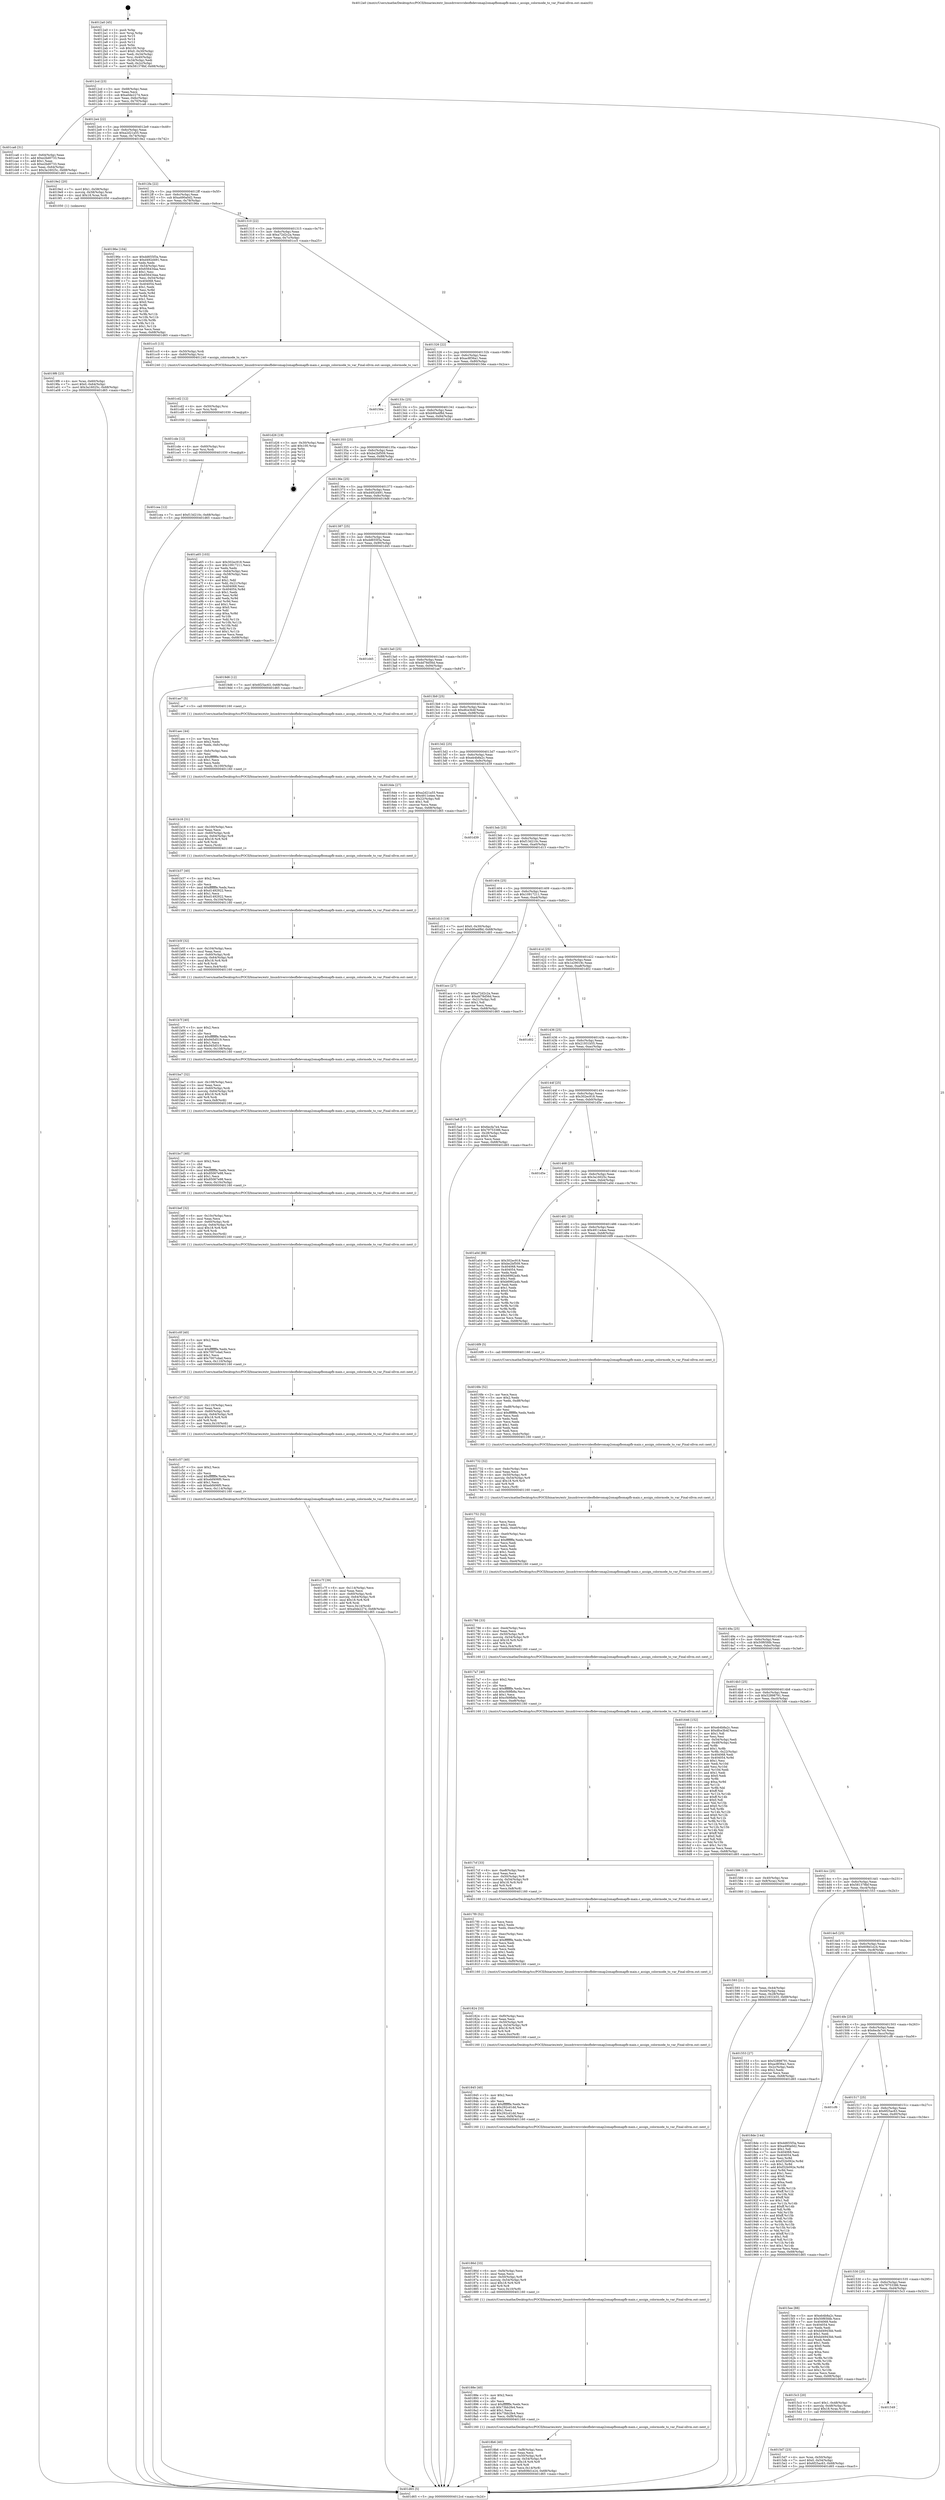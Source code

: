 digraph "0x4012a0" {
  label = "0x4012a0 (/mnt/c/Users/mathe/Desktop/tcc/POCII/binaries/extr_linuxdriversvideofbdevomap2omapfbomapfb-main.c_assign_colormode_to_var_Final-ollvm.out::main(0))"
  labelloc = "t"
  node[shape=record]

  Entry [label="",width=0.3,height=0.3,shape=circle,fillcolor=black,style=filled]
  "0x4012cd" [label="{
     0x4012cd [23]\l
     | [instrs]\l
     &nbsp;&nbsp;0x4012cd \<+3\>: mov -0x68(%rbp),%eax\l
     &nbsp;&nbsp;0x4012d0 \<+2\>: mov %eax,%ecx\l
     &nbsp;&nbsp;0x4012d2 \<+6\>: sub $0xa0de2274,%ecx\l
     &nbsp;&nbsp;0x4012d8 \<+3\>: mov %eax,-0x6c(%rbp)\l
     &nbsp;&nbsp;0x4012db \<+3\>: mov %ecx,-0x70(%rbp)\l
     &nbsp;&nbsp;0x4012de \<+6\>: je 0000000000401ca6 \<main+0xa06\>\l
  }"]
  "0x401ca6" [label="{
     0x401ca6 [31]\l
     | [instrs]\l
     &nbsp;&nbsp;0x401ca6 \<+3\>: mov -0x64(%rbp),%eax\l
     &nbsp;&nbsp;0x401ca9 \<+5\>: add $0xe2bd0733,%eax\l
     &nbsp;&nbsp;0x401cae \<+3\>: add $0x1,%eax\l
     &nbsp;&nbsp;0x401cb1 \<+5\>: sub $0xe2bd0733,%eax\l
     &nbsp;&nbsp;0x401cb6 \<+3\>: mov %eax,-0x64(%rbp)\l
     &nbsp;&nbsp;0x401cb9 \<+7\>: movl $0x3a16025c,-0x68(%rbp)\l
     &nbsp;&nbsp;0x401cc0 \<+5\>: jmp 0000000000401d65 \<main+0xac5\>\l
  }"]
  "0x4012e4" [label="{
     0x4012e4 [22]\l
     | [instrs]\l
     &nbsp;&nbsp;0x4012e4 \<+5\>: jmp 00000000004012e9 \<main+0x49\>\l
     &nbsp;&nbsp;0x4012e9 \<+3\>: mov -0x6c(%rbp),%eax\l
     &nbsp;&nbsp;0x4012ec \<+5\>: sub $0xa2d21a55,%eax\l
     &nbsp;&nbsp;0x4012f1 \<+3\>: mov %eax,-0x74(%rbp)\l
     &nbsp;&nbsp;0x4012f4 \<+6\>: je 00000000004019e2 \<main+0x742\>\l
  }"]
  Exit [label="",width=0.3,height=0.3,shape=circle,fillcolor=black,style=filled,peripheries=2]
  "0x4019e2" [label="{
     0x4019e2 [20]\l
     | [instrs]\l
     &nbsp;&nbsp;0x4019e2 \<+7\>: movl $0x1,-0x58(%rbp)\l
     &nbsp;&nbsp;0x4019e9 \<+4\>: movslq -0x58(%rbp),%rax\l
     &nbsp;&nbsp;0x4019ed \<+4\>: imul $0x18,%rax,%rdi\l
     &nbsp;&nbsp;0x4019f1 \<+5\>: call 0000000000401050 \<malloc@plt\>\l
     | [calls]\l
     &nbsp;&nbsp;0x401050 \{1\} (unknown)\l
  }"]
  "0x4012fa" [label="{
     0x4012fa [22]\l
     | [instrs]\l
     &nbsp;&nbsp;0x4012fa \<+5\>: jmp 00000000004012ff \<main+0x5f\>\l
     &nbsp;&nbsp;0x4012ff \<+3\>: mov -0x6c(%rbp),%eax\l
     &nbsp;&nbsp;0x401302 \<+5\>: sub $0xa490a0d2,%eax\l
     &nbsp;&nbsp;0x401307 \<+3\>: mov %eax,-0x78(%rbp)\l
     &nbsp;&nbsp;0x40130a \<+6\>: je 000000000040196e \<main+0x6ce\>\l
  }"]
  "0x401cea" [label="{
     0x401cea [12]\l
     | [instrs]\l
     &nbsp;&nbsp;0x401cea \<+7\>: movl $0xf13d210c,-0x68(%rbp)\l
     &nbsp;&nbsp;0x401cf1 \<+5\>: jmp 0000000000401d65 \<main+0xac5\>\l
  }"]
  "0x40196e" [label="{
     0x40196e [104]\l
     | [instrs]\l
     &nbsp;&nbsp;0x40196e \<+5\>: mov $0xdd655f3a,%eax\l
     &nbsp;&nbsp;0x401973 \<+5\>: mov $0xd492d491,%ecx\l
     &nbsp;&nbsp;0x401978 \<+2\>: xor %edx,%edx\l
     &nbsp;&nbsp;0x40197a \<+3\>: mov -0x54(%rbp),%esi\l
     &nbsp;&nbsp;0x40197d \<+6\>: add $0x656434aa,%esi\l
     &nbsp;&nbsp;0x401983 \<+3\>: add $0x1,%esi\l
     &nbsp;&nbsp;0x401986 \<+6\>: sub $0x656434aa,%esi\l
     &nbsp;&nbsp;0x40198c \<+3\>: mov %esi,-0x54(%rbp)\l
     &nbsp;&nbsp;0x40198f \<+7\>: mov 0x404068,%esi\l
     &nbsp;&nbsp;0x401996 \<+7\>: mov 0x404054,%edi\l
     &nbsp;&nbsp;0x40199d \<+3\>: sub $0x1,%edx\l
     &nbsp;&nbsp;0x4019a0 \<+3\>: mov %esi,%r8d\l
     &nbsp;&nbsp;0x4019a3 \<+3\>: add %edx,%r8d\l
     &nbsp;&nbsp;0x4019a6 \<+4\>: imul %r8d,%esi\l
     &nbsp;&nbsp;0x4019aa \<+3\>: and $0x1,%esi\l
     &nbsp;&nbsp;0x4019ad \<+3\>: cmp $0x0,%esi\l
     &nbsp;&nbsp;0x4019b0 \<+4\>: sete %r9b\l
     &nbsp;&nbsp;0x4019b4 \<+3\>: cmp $0xa,%edi\l
     &nbsp;&nbsp;0x4019b7 \<+4\>: setl %r10b\l
     &nbsp;&nbsp;0x4019bb \<+3\>: mov %r9b,%r11b\l
     &nbsp;&nbsp;0x4019be \<+3\>: and %r10b,%r11b\l
     &nbsp;&nbsp;0x4019c1 \<+3\>: xor %r10b,%r9b\l
     &nbsp;&nbsp;0x4019c4 \<+3\>: or %r9b,%r11b\l
     &nbsp;&nbsp;0x4019c7 \<+4\>: test $0x1,%r11b\l
     &nbsp;&nbsp;0x4019cb \<+3\>: cmovne %ecx,%eax\l
     &nbsp;&nbsp;0x4019ce \<+3\>: mov %eax,-0x68(%rbp)\l
     &nbsp;&nbsp;0x4019d1 \<+5\>: jmp 0000000000401d65 \<main+0xac5\>\l
  }"]
  "0x401310" [label="{
     0x401310 [22]\l
     | [instrs]\l
     &nbsp;&nbsp;0x401310 \<+5\>: jmp 0000000000401315 \<main+0x75\>\l
     &nbsp;&nbsp;0x401315 \<+3\>: mov -0x6c(%rbp),%eax\l
     &nbsp;&nbsp;0x401318 \<+5\>: sub $0xa72d2c2a,%eax\l
     &nbsp;&nbsp;0x40131d \<+3\>: mov %eax,-0x7c(%rbp)\l
     &nbsp;&nbsp;0x401320 \<+6\>: je 0000000000401cc5 \<main+0xa25\>\l
  }"]
  "0x401cde" [label="{
     0x401cde [12]\l
     | [instrs]\l
     &nbsp;&nbsp;0x401cde \<+4\>: mov -0x60(%rbp),%rsi\l
     &nbsp;&nbsp;0x401ce2 \<+3\>: mov %rsi,%rdi\l
     &nbsp;&nbsp;0x401ce5 \<+5\>: call 0000000000401030 \<free@plt\>\l
     | [calls]\l
     &nbsp;&nbsp;0x401030 \{1\} (unknown)\l
  }"]
  "0x401cc5" [label="{
     0x401cc5 [13]\l
     | [instrs]\l
     &nbsp;&nbsp;0x401cc5 \<+4\>: mov -0x50(%rbp),%rdi\l
     &nbsp;&nbsp;0x401cc9 \<+4\>: mov -0x60(%rbp),%rsi\l
     &nbsp;&nbsp;0x401ccd \<+5\>: call 0000000000401240 \<assign_colormode_to_var\>\l
     | [calls]\l
     &nbsp;&nbsp;0x401240 \{1\} (/mnt/c/Users/mathe/Desktop/tcc/POCII/binaries/extr_linuxdriversvideofbdevomap2omapfbomapfb-main.c_assign_colormode_to_var_Final-ollvm.out::assign_colormode_to_var)\l
  }"]
  "0x401326" [label="{
     0x401326 [22]\l
     | [instrs]\l
     &nbsp;&nbsp;0x401326 \<+5\>: jmp 000000000040132b \<main+0x8b\>\l
     &nbsp;&nbsp;0x40132b \<+3\>: mov -0x6c(%rbp),%eax\l
     &nbsp;&nbsp;0x40132e \<+5\>: sub $0xac8f36a1,%eax\l
     &nbsp;&nbsp;0x401333 \<+3\>: mov %eax,-0x80(%rbp)\l
     &nbsp;&nbsp;0x401336 \<+6\>: je 000000000040156e \<main+0x2ce\>\l
  }"]
  "0x401cd2" [label="{
     0x401cd2 [12]\l
     | [instrs]\l
     &nbsp;&nbsp;0x401cd2 \<+4\>: mov -0x50(%rbp),%rsi\l
     &nbsp;&nbsp;0x401cd6 \<+3\>: mov %rsi,%rdi\l
     &nbsp;&nbsp;0x401cd9 \<+5\>: call 0000000000401030 \<free@plt\>\l
     | [calls]\l
     &nbsp;&nbsp;0x401030 \{1\} (unknown)\l
  }"]
  "0x40156e" [label="{
     0x40156e\l
  }", style=dashed]
  "0x40133c" [label="{
     0x40133c [25]\l
     | [instrs]\l
     &nbsp;&nbsp;0x40133c \<+5\>: jmp 0000000000401341 \<main+0xa1\>\l
     &nbsp;&nbsp;0x401341 \<+3\>: mov -0x6c(%rbp),%eax\l
     &nbsp;&nbsp;0x401344 \<+5\>: sub $0xb90a4f8d,%eax\l
     &nbsp;&nbsp;0x401349 \<+6\>: mov %eax,-0x84(%rbp)\l
     &nbsp;&nbsp;0x40134f \<+6\>: je 0000000000401d26 \<main+0xa86\>\l
  }"]
  "0x401c7f" [label="{
     0x401c7f [39]\l
     | [instrs]\l
     &nbsp;&nbsp;0x401c7f \<+6\>: mov -0x114(%rbp),%ecx\l
     &nbsp;&nbsp;0x401c85 \<+3\>: imul %eax,%ecx\l
     &nbsp;&nbsp;0x401c88 \<+4\>: mov -0x60(%rbp),%rdi\l
     &nbsp;&nbsp;0x401c8c \<+4\>: movslq -0x64(%rbp),%r8\l
     &nbsp;&nbsp;0x401c90 \<+4\>: imul $0x18,%r8,%r8\l
     &nbsp;&nbsp;0x401c94 \<+3\>: add %r8,%rdi\l
     &nbsp;&nbsp;0x401c97 \<+3\>: mov %ecx,0x14(%rdi)\l
     &nbsp;&nbsp;0x401c9a \<+7\>: movl $0xa0de2274,-0x68(%rbp)\l
     &nbsp;&nbsp;0x401ca1 \<+5\>: jmp 0000000000401d65 \<main+0xac5\>\l
  }"]
  "0x401d26" [label="{
     0x401d26 [19]\l
     | [instrs]\l
     &nbsp;&nbsp;0x401d26 \<+3\>: mov -0x30(%rbp),%eax\l
     &nbsp;&nbsp;0x401d29 \<+7\>: add $0x100,%rsp\l
     &nbsp;&nbsp;0x401d30 \<+1\>: pop %rbx\l
     &nbsp;&nbsp;0x401d31 \<+2\>: pop %r12\l
     &nbsp;&nbsp;0x401d33 \<+2\>: pop %r14\l
     &nbsp;&nbsp;0x401d35 \<+2\>: pop %r15\l
     &nbsp;&nbsp;0x401d37 \<+1\>: pop %rbp\l
     &nbsp;&nbsp;0x401d38 \<+1\>: ret\l
  }"]
  "0x401355" [label="{
     0x401355 [25]\l
     | [instrs]\l
     &nbsp;&nbsp;0x401355 \<+5\>: jmp 000000000040135a \<main+0xba\>\l
     &nbsp;&nbsp;0x40135a \<+3\>: mov -0x6c(%rbp),%eax\l
     &nbsp;&nbsp;0x40135d \<+5\>: sub $0xbe2bf509,%eax\l
     &nbsp;&nbsp;0x401362 \<+6\>: mov %eax,-0x88(%rbp)\l
     &nbsp;&nbsp;0x401368 \<+6\>: je 0000000000401a65 \<main+0x7c5\>\l
  }"]
  "0x401c57" [label="{
     0x401c57 [40]\l
     | [instrs]\l
     &nbsp;&nbsp;0x401c57 \<+5\>: mov $0x2,%ecx\l
     &nbsp;&nbsp;0x401c5c \<+1\>: cltd\l
     &nbsp;&nbsp;0x401c5d \<+2\>: idiv %ecx\l
     &nbsp;&nbsp;0x401c5f \<+6\>: imul $0xfffffffe,%edx,%ecx\l
     &nbsp;&nbsp;0x401c65 \<+6\>: add $0xebf406f0,%ecx\l
     &nbsp;&nbsp;0x401c6b \<+3\>: add $0x1,%ecx\l
     &nbsp;&nbsp;0x401c6e \<+6\>: sub $0xebf406f0,%ecx\l
     &nbsp;&nbsp;0x401c74 \<+6\>: mov %ecx,-0x114(%rbp)\l
     &nbsp;&nbsp;0x401c7a \<+5\>: call 0000000000401160 \<next_i\>\l
     | [calls]\l
     &nbsp;&nbsp;0x401160 \{1\} (/mnt/c/Users/mathe/Desktop/tcc/POCII/binaries/extr_linuxdriversvideofbdevomap2omapfbomapfb-main.c_assign_colormode_to_var_Final-ollvm.out::next_i)\l
  }"]
  "0x401a65" [label="{
     0x401a65 [103]\l
     | [instrs]\l
     &nbsp;&nbsp;0x401a65 \<+5\>: mov $0x302ec918,%eax\l
     &nbsp;&nbsp;0x401a6a \<+5\>: mov $0x10917211,%ecx\l
     &nbsp;&nbsp;0x401a6f \<+2\>: xor %edx,%edx\l
     &nbsp;&nbsp;0x401a71 \<+3\>: mov -0x64(%rbp),%esi\l
     &nbsp;&nbsp;0x401a74 \<+3\>: cmp -0x58(%rbp),%esi\l
     &nbsp;&nbsp;0x401a77 \<+4\>: setl %dil\l
     &nbsp;&nbsp;0x401a7b \<+4\>: and $0x1,%dil\l
     &nbsp;&nbsp;0x401a7f \<+4\>: mov %dil,-0x21(%rbp)\l
     &nbsp;&nbsp;0x401a83 \<+7\>: mov 0x404068,%esi\l
     &nbsp;&nbsp;0x401a8a \<+8\>: mov 0x404054,%r8d\l
     &nbsp;&nbsp;0x401a92 \<+3\>: sub $0x1,%edx\l
     &nbsp;&nbsp;0x401a95 \<+3\>: mov %esi,%r9d\l
     &nbsp;&nbsp;0x401a98 \<+3\>: add %edx,%r9d\l
     &nbsp;&nbsp;0x401a9b \<+4\>: imul %r9d,%esi\l
     &nbsp;&nbsp;0x401a9f \<+3\>: and $0x1,%esi\l
     &nbsp;&nbsp;0x401aa2 \<+3\>: cmp $0x0,%esi\l
     &nbsp;&nbsp;0x401aa5 \<+4\>: sete %dil\l
     &nbsp;&nbsp;0x401aa9 \<+4\>: cmp $0xa,%r8d\l
     &nbsp;&nbsp;0x401aad \<+4\>: setl %r10b\l
     &nbsp;&nbsp;0x401ab1 \<+3\>: mov %dil,%r11b\l
     &nbsp;&nbsp;0x401ab4 \<+3\>: and %r10b,%r11b\l
     &nbsp;&nbsp;0x401ab7 \<+3\>: xor %r10b,%dil\l
     &nbsp;&nbsp;0x401aba \<+3\>: or %dil,%r11b\l
     &nbsp;&nbsp;0x401abd \<+4\>: test $0x1,%r11b\l
     &nbsp;&nbsp;0x401ac1 \<+3\>: cmovne %ecx,%eax\l
     &nbsp;&nbsp;0x401ac4 \<+3\>: mov %eax,-0x68(%rbp)\l
     &nbsp;&nbsp;0x401ac7 \<+5\>: jmp 0000000000401d65 \<main+0xac5\>\l
  }"]
  "0x40136e" [label="{
     0x40136e [25]\l
     | [instrs]\l
     &nbsp;&nbsp;0x40136e \<+5\>: jmp 0000000000401373 \<main+0xd3\>\l
     &nbsp;&nbsp;0x401373 \<+3\>: mov -0x6c(%rbp),%eax\l
     &nbsp;&nbsp;0x401376 \<+5\>: sub $0xd492d491,%eax\l
     &nbsp;&nbsp;0x40137b \<+6\>: mov %eax,-0x8c(%rbp)\l
     &nbsp;&nbsp;0x401381 \<+6\>: je 00000000004019d6 \<main+0x736\>\l
  }"]
  "0x401c37" [label="{
     0x401c37 [32]\l
     | [instrs]\l
     &nbsp;&nbsp;0x401c37 \<+6\>: mov -0x110(%rbp),%ecx\l
     &nbsp;&nbsp;0x401c3d \<+3\>: imul %eax,%ecx\l
     &nbsp;&nbsp;0x401c40 \<+4\>: mov -0x60(%rbp),%rdi\l
     &nbsp;&nbsp;0x401c44 \<+4\>: movslq -0x64(%rbp),%r8\l
     &nbsp;&nbsp;0x401c48 \<+4\>: imul $0x18,%r8,%r8\l
     &nbsp;&nbsp;0x401c4c \<+3\>: add %r8,%rdi\l
     &nbsp;&nbsp;0x401c4f \<+3\>: mov %ecx,0x10(%rdi)\l
     &nbsp;&nbsp;0x401c52 \<+5\>: call 0000000000401160 \<next_i\>\l
     | [calls]\l
     &nbsp;&nbsp;0x401160 \{1\} (/mnt/c/Users/mathe/Desktop/tcc/POCII/binaries/extr_linuxdriversvideofbdevomap2omapfbomapfb-main.c_assign_colormode_to_var_Final-ollvm.out::next_i)\l
  }"]
  "0x4019d6" [label="{
     0x4019d6 [12]\l
     | [instrs]\l
     &nbsp;&nbsp;0x4019d6 \<+7\>: movl $0x6f25ac63,-0x68(%rbp)\l
     &nbsp;&nbsp;0x4019dd \<+5\>: jmp 0000000000401d65 \<main+0xac5\>\l
  }"]
  "0x401387" [label="{
     0x401387 [25]\l
     | [instrs]\l
     &nbsp;&nbsp;0x401387 \<+5\>: jmp 000000000040138c \<main+0xec\>\l
     &nbsp;&nbsp;0x40138c \<+3\>: mov -0x6c(%rbp),%eax\l
     &nbsp;&nbsp;0x40138f \<+5\>: sub $0xdd655f3a,%eax\l
     &nbsp;&nbsp;0x401394 \<+6\>: mov %eax,-0x90(%rbp)\l
     &nbsp;&nbsp;0x40139a \<+6\>: je 0000000000401d45 \<main+0xaa5\>\l
  }"]
  "0x401c0f" [label="{
     0x401c0f [40]\l
     | [instrs]\l
     &nbsp;&nbsp;0x401c0f \<+5\>: mov $0x2,%ecx\l
     &nbsp;&nbsp;0x401c14 \<+1\>: cltd\l
     &nbsp;&nbsp;0x401c15 \<+2\>: idiv %ecx\l
     &nbsp;&nbsp;0x401c17 \<+6\>: imul $0xfffffffe,%edx,%ecx\l
     &nbsp;&nbsp;0x401c1d \<+6\>: sub $0x7007cdad,%ecx\l
     &nbsp;&nbsp;0x401c23 \<+3\>: add $0x1,%ecx\l
     &nbsp;&nbsp;0x401c26 \<+6\>: add $0x7007cdad,%ecx\l
     &nbsp;&nbsp;0x401c2c \<+6\>: mov %ecx,-0x110(%rbp)\l
     &nbsp;&nbsp;0x401c32 \<+5\>: call 0000000000401160 \<next_i\>\l
     | [calls]\l
     &nbsp;&nbsp;0x401160 \{1\} (/mnt/c/Users/mathe/Desktop/tcc/POCII/binaries/extr_linuxdriversvideofbdevomap2omapfbomapfb-main.c_assign_colormode_to_var_Final-ollvm.out::next_i)\l
  }"]
  "0x401d45" [label="{
     0x401d45\l
  }", style=dashed]
  "0x4013a0" [label="{
     0x4013a0 [25]\l
     | [instrs]\l
     &nbsp;&nbsp;0x4013a0 \<+5\>: jmp 00000000004013a5 \<main+0x105\>\l
     &nbsp;&nbsp;0x4013a5 \<+3\>: mov -0x6c(%rbp),%eax\l
     &nbsp;&nbsp;0x4013a8 \<+5\>: sub $0xdd78d56d,%eax\l
     &nbsp;&nbsp;0x4013ad \<+6\>: mov %eax,-0x94(%rbp)\l
     &nbsp;&nbsp;0x4013b3 \<+6\>: je 0000000000401ae7 \<main+0x847\>\l
  }"]
  "0x401bef" [label="{
     0x401bef [32]\l
     | [instrs]\l
     &nbsp;&nbsp;0x401bef \<+6\>: mov -0x10c(%rbp),%ecx\l
     &nbsp;&nbsp;0x401bf5 \<+3\>: imul %eax,%ecx\l
     &nbsp;&nbsp;0x401bf8 \<+4\>: mov -0x60(%rbp),%rdi\l
     &nbsp;&nbsp;0x401bfc \<+4\>: movslq -0x64(%rbp),%r8\l
     &nbsp;&nbsp;0x401c00 \<+4\>: imul $0x18,%r8,%r8\l
     &nbsp;&nbsp;0x401c04 \<+3\>: add %r8,%rdi\l
     &nbsp;&nbsp;0x401c07 \<+3\>: mov %ecx,0xc(%rdi)\l
     &nbsp;&nbsp;0x401c0a \<+5\>: call 0000000000401160 \<next_i\>\l
     | [calls]\l
     &nbsp;&nbsp;0x401160 \{1\} (/mnt/c/Users/mathe/Desktop/tcc/POCII/binaries/extr_linuxdriversvideofbdevomap2omapfbomapfb-main.c_assign_colormode_to_var_Final-ollvm.out::next_i)\l
  }"]
  "0x401ae7" [label="{
     0x401ae7 [5]\l
     | [instrs]\l
     &nbsp;&nbsp;0x401ae7 \<+5\>: call 0000000000401160 \<next_i\>\l
     | [calls]\l
     &nbsp;&nbsp;0x401160 \{1\} (/mnt/c/Users/mathe/Desktop/tcc/POCII/binaries/extr_linuxdriversvideofbdevomap2omapfbomapfb-main.c_assign_colormode_to_var_Final-ollvm.out::next_i)\l
  }"]
  "0x4013b9" [label="{
     0x4013b9 [25]\l
     | [instrs]\l
     &nbsp;&nbsp;0x4013b9 \<+5\>: jmp 00000000004013be \<main+0x11e\>\l
     &nbsp;&nbsp;0x4013be \<+3\>: mov -0x6c(%rbp),%eax\l
     &nbsp;&nbsp;0x4013c1 \<+5\>: sub $0xdfce3b4f,%eax\l
     &nbsp;&nbsp;0x4013c6 \<+6\>: mov %eax,-0x98(%rbp)\l
     &nbsp;&nbsp;0x4013cc \<+6\>: je 00000000004016de \<main+0x43e\>\l
  }"]
  "0x401bc7" [label="{
     0x401bc7 [40]\l
     | [instrs]\l
     &nbsp;&nbsp;0x401bc7 \<+5\>: mov $0x2,%ecx\l
     &nbsp;&nbsp;0x401bcc \<+1\>: cltd\l
     &nbsp;&nbsp;0x401bcd \<+2\>: idiv %ecx\l
     &nbsp;&nbsp;0x401bcf \<+6\>: imul $0xfffffffe,%edx,%ecx\l
     &nbsp;&nbsp;0x401bd5 \<+6\>: sub $0x85067e98,%ecx\l
     &nbsp;&nbsp;0x401bdb \<+3\>: add $0x1,%ecx\l
     &nbsp;&nbsp;0x401bde \<+6\>: add $0x85067e98,%ecx\l
     &nbsp;&nbsp;0x401be4 \<+6\>: mov %ecx,-0x10c(%rbp)\l
     &nbsp;&nbsp;0x401bea \<+5\>: call 0000000000401160 \<next_i\>\l
     | [calls]\l
     &nbsp;&nbsp;0x401160 \{1\} (/mnt/c/Users/mathe/Desktop/tcc/POCII/binaries/extr_linuxdriversvideofbdevomap2omapfbomapfb-main.c_assign_colormode_to_var_Final-ollvm.out::next_i)\l
  }"]
  "0x4016de" [label="{
     0x4016de [27]\l
     | [instrs]\l
     &nbsp;&nbsp;0x4016de \<+5\>: mov $0xa2d21a55,%eax\l
     &nbsp;&nbsp;0x4016e3 \<+5\>: mov $0x4911e4ee,%ecx\l
     &nbsp;&nbsp;0x4016e8 \<+3\>: mov -0x22(%rbp),%dl\l
     &nbsp;&nbsp;0x4016eb \<+3\>: test $0x1,%dl\l
     &nbsp;&nbsp;0x4016ee \<+3\>: cmovne %ecx,%eax\l
     &nbsp;&nbsp;0x4016f1 \<+3\>: mov %eax,-0x68(%rbp)\l
     &nbsp;&nbsp;0x4016f4 \<+5\>: jmp 0000000000401d65 \<main+0xac5\>\l
  }"]
  "0x4013d2" [label="{
     0x4013d2 [25]\l
     | [instrs]\l
     &nbsp;&nbsp;0x4013d2 \<+5\>: jmp 00000000004013d7 \<main+0x137\>\l
     &nbsp;&nbsp;0x4013d7 \<+3\>: mov -0x6c(%rbp),%eax\l
     &nbsp;&nbsp;0x4013da \<+5\>: sub $0xeb4b8a2c,%eax\l
     &nbsp;&nbsp;0x4013df \<+6\>: mov %eax,-0x9c(%rbp)\l
     &nbsp;&nbsp;0x4013e5 \<+6\>: je 0000000000401d39 \<main+0xa99\>\l
  }"]
  "0x401ba7" [label="{
     0x401ba7 [32]\l
     | [instrs]\l
     &nbsp;&nbsp;0x401ba7 \<+6\>: mov -0x108(%rbp),%ecx\l
     &nbsp;&nbsp;0x401bad \<+3\>: imul %eax,%ecx\l
     &nbsp;&nbsp;0x401bb0 \<+4\>: mov -0x60(%rbp),%rdi\l
     &nbsp;&nbsp;0x401bb4 \<+4\>: movslq -0x64(%rbp),%r8\l
     &nbsp;&nbsp;0x401bb8 \<+4\>: imul $0x18,%r8,%r8\l
     &nbsp;&nbsp;0x401bbc \<+3\>: add %r8,%rdi\l
     &nbsp;&nbsp;0x401bbf \<+3\>: mov %ecx,0x8(%rdi)\l
     &nbsp;&nbsp;0x401bc2 \<+5\>: call 0000000000401160 \<next_i\>\l
     | [calls]\l
     &nbsp;&nbsp;0x401160 \{1\} (/mnt/c/Users/mathe/Desktop/tcc/POCII/binaries/extr_linuxdriversvideofbdevomap2omapfbomapfb-main.c_assign_colormode_to_var_Final-ollvm.out::next_i)\l
  }"]
  "0x401d39" [label="{
     0x401d39\l
  }", style=dashed]
  "0x4013eb" [label="{
     0x4013eb [25]\l
     | [instrs]\l
     &nbsp;&nbsp;0x4013eb \<+5\>: jmp 00000000004013f0 \<main+0x150\>\l
     &nbsp;&nbsp;0x4013f0 \<+3\>: mov -0x6c(%rbp),%eax\l
     &nbsp;&nbsp;0x4013f3 \<+5\>: sub $0xf13d210c,%eax\l
     &nbsp;&nbsp;0x4013f8 \<+6\>: mov %eax,-0xa0(%rbp)\l
     &nbsp;&nbsp;0x4013fe \<+6\>: je 0000000000401d13 \<main+0xa73\>\l
  }"]
  "0x401b7f" [label="{
     0x401b7f [40]\l
     | [instrs]\l
     &nbsp;&nbsp;0x401b7f \<+5\>: mov $0x2,%ecx\l
     &nbsp;&nbsp;0x401b84 \<+1\>: cltd\l
     &nbsp;&nbsp;0x401b85 \<+2\>: idiv %ecx\l
     &nbsp;&nbsp;0x401b87 \<+6\>: imul $0xfffffffe,%edx,%ecx\l
     &nbsp;&nbsp;0x401b8d \<+6\>: add $0x945d519,%ecx\l
     &nbsp;&nbsp;0x401b93 \<+3\>: add $0x1,%ecx\l
     &nbsp;&nbsp;0x401b96 \<+6\>: sub $0x945d519,%ecx\l
     &nbsp;&nbsp;0x401b9c \<+6\>: mov %ecx,-0x108(%rbp)\l
     &nbsp;&nbsp;0x401ba2 \<+5\>: call 0000000000401160 \<next_i\>\l
     | [calls]\l
     &nbsp;&nbsp;0x401160 \{1\} (/mnt/c/Users/mathe/Desktop/tcc/POCII/binaries/extr_linuxdriversvideofbdevomap2omapfbomapfb-main.c_assign_colormode_to_var_Final-ollvm.out::next_i)\l
  }"]
  "0x401d13" [label="{
     0x401d13 [19]\l
     | [instrs]\l
     &nbsp;&nbsp;0x401d13 \<+7\>: movl $0x0,-0x30(%rbp)\l
     &nbsp;&nbsp;0x401d1a \<+7\>: movl $0xb90a4f8d,-0x68(%rbp)\l
     &nbsp;&nbsp;0x401d21 \<+5\>: jmp 0000000000401d65 \<main+0xac5\>\l
  }"]
  "0x401404" [label="{
     0x401404 [25]\l
     | [instrs]\l
     &nbsp;&nbsp;0x401404 \<+5\>: jmp 0000000000401409 \<main+0x169\>\l
     &nbsp;&nbsp;0x401409 \<+3\>: mov -0x6c(%rbp),%eax\l
     &nbsp;&nbsp;0x40140c \<+5\>: sub $0x10917211,%eax\l
     &nbsp;&nbsp;0x401411 \<+6\>: mov %eax,-0xa4(%rbp)\l
     &nbsp;&nbsp;0x401417 \<+6\>: je 0000000000401acc \<main+0x82c\>\l
  }"]
  "0x401b5f" [label="{
     0x401b5f [32]\l
     | [instrs]\l
     &nbsp;&nbsp;0x401b5f \<+6\>: mov -0x104(%rbp),%ecx\l
     &nbsp;&nbsp;0x401b65 \<+3\>: imul %eax,%ecx\l
     &nbsp;&nbsp;0x401b68 \<+4\>: mov -0x60(%rbp),%rdi\l
     &nbsp;&nbsp;0x401b6c \<+4\>: movslq -0x64(%rbp),%r8\l
     &nbsp;&nbsp;0x401b70 \<+4\>: imul $0x18,%r8,%r8\l
     &nbsp;&nbsp;0x401b74 \<+3\>: add %r8,%rdi\l
     &nbsp;&nbsp;0x401b77 \<+3\>: mov %ecx,0x4(%rdi)\l
     &nbsp;&nbsp;0x401b7a \<+5\>: call 0000000000401160 \<next_i\>\l
     | [calls]\l
     &nbsp;&nbsp;0x401160 \{1\} (/mnt/c/Users/mathe/Desktop/tcc/POCII/binaries/extr_linuxdriversvideofbdevomap2omapfbomapfb-main.c_assign_colormode_to_var_Final-ollvm.out::next_i)\l
  }"]
  "0x401acc" [label="{
     0x401acc [27]\l
     | [instrs]\l
     &nbsp;&nbsp;0x401acc \<+5\>: mov $0xa72d2c2a,%eax\l
     &nbsp;&nbsp;0x401ad1 \<+5\>: mov $0xdd78d56d,%ecx\l
     &nbsp;&nbsp;0x401ad6 \<+3\>: mov -0x21(%rbp),%dl\l
     &nbsp;&nbsp;0x401ad9 \<+3\>: test $0x1,%dl\l
     &nbsp;&nbsp;0x401adc \<+3\>: cmovne %ecx,%eax\l
     &nbsp;&nbsp;0x401adf \<+3\>: mov %eax,-0x68(%rbp)\l
     &nbsp;&nbsp;0x401ae2 \<+5\>: jmp 0000000000401d65 \<main+0xac5\>\l
  }"]
  "0x40141d" [label="{
     0x40141d [25]\l
     | [instrs]\l
     &nbsp;&nbsp;0x40141d \<+5\>: jmp 0000000000401422 \<main+0x182\>\l
     &nbsp;&nbsp;0x401422 \<+3\>: mov -0x6c(%rbp),%eax\l
     &nbsp;&nbsp;0x401425 \<+5\>: sub $0x1e29019c,%eax\l
     &nbsp;&nbsp;0x40142a \<+6\>: mov %eax,-0xa8(%rbp)\l
     &nbsp;&nbsp;0x401430 \<+6\>: je 0000000000401d02 \<main+0xa62\>\l
  }"]
  "0x401b37" [label="{
     0x401b37 [40]\l
     | [instrs]\l
     &nbsp;&nbsp;0x401b37 \<+5\>: mov $0x2,%ecx\l
     &nbsp;&nbsp;0x401b3c \<+1\>: cltd\l
     &nbsp;&nbsp;0x401b3d \<+2\>: idiv %ecx\l
     &nbsp;&nbsp;0x401b3f \<+6\>: imul $0xfffffffe,%edx,%ecx\l
     &nbsp;&nbsp;0x401b45 \<+6\>: sub $0xd1492922,%ecx\l
     &nbsp;&nbsp;0x401b4b \<+3\>: add $0x1,%ecx\l
     &nbsp;&nbsp;0x401b4e \<+6\>: add $0xd1492922,%ecx\l
     &nbsp;&nbsp;0x401b54 \<+6\>: mov %ecx,-0x104(%rbp)\l
     &nbsp;&nbsp;0x401b5a \<+5\>: call 0000000000401160 \<next_i\>\l
     | [calls]\l
     &nbsp;&nbsp;0x401160 \{1\} (/mnt/c/Users/mathe/Desktop/tcc/POCII/binaries/extr_linuxdriversvideofbdevomap2omapfbomapfb-main.c_assign_colormode_to_var_Final-ollvm.out::next_i)\l
  }"]
  "0x401d02" [label="{
     0x401d02\l
  }", style=dashed]
  "0x401436" [label="{
     0x401436 [25]\l
     | [instrs]\l
     &nbsp;&nbsp;0x401436 \<+5\>: jmp 000000000040143b \<main+0x19b\>\l
     &nbsp;&nbsp;0x40143b \<+3\>: mov -0x6c(%rbp),%eax\l
     &nbsp;&nbsp;0x40143e \<+5\>: sub $0x21931b55,%eax\l
     &nbsp;&nbsp;0x401443 \<+6\>: mov %eax,-0xac(%rbp)\l
     &nbsp;&nbsp;0x401449 \<+6\>: je 00000000004015a8 \<main+0x308\>\l
  }"]
  "0x401b18" [label="{
     0x401b18 [31]\l
     | [instrs]\l
     &nbsp;&nbsp;0x401b18 \<+6\>: mov -0x100(%rbp),%ecx\l
     &nbsp;&nbsp;0x401b1e \<+3\>: imul %eax,%ecx\l
     &nbsp;&nbsp;0x401b21 \<+4\>: mov -0x60(%rbp),%rdi\l
     &nbsp;&nbsp;0x401b25 \<+4\>: movslq -0x64(%rbp),%r8\l
     &nbsp;&nbsp;0x401b29 \<+4\>: imul $0x18,%r8,%r8\l
     &nbsp;&nbsp;0x401b2d \<+3\>: add %r8,%rdi\l
     &nbsp;&nbsp;0x401b30 \<+2\>: mov %ecx,(%rdi)\l
     &nbsp;&nbsp;0x401b32 \<+5\>: call 0000000000401160 \<next_i\>\l
     | [calls]\l
     &nbsp;&nbsp;0x401160 \{1\} (/mnt/c/Users/mathe/Desktop/tcc/POCII/binaries/extr_linuxdriversvideofbdevomap2omapfbomapfb-main.c_assign_colormode_to_var_Final-ollvm.out::next_i)\l
  }"]
  "0x4015a8" [label="{
     0x4015a8 [27]\l
     | [instrs]\l
     &nbsp;&nbsp;0x4015a8 \<+5\>: mov $0x6ecfa7e4,%eax\l
     &nbsp;&nbsp;0x4015ad \<+5\>: mov $0x79753386,%ecx\l
     &nbsp;&nbsp;0x4015b2 \<+3\>: mov -0x28(%rbp),%edx\l
     &nbsp;&nbsp;0x4015b5 \<+3\>: cmp $0x0,%edx\l
     &nbsp;&nbsp;0x4015b8 \<+3\>: cmove %ecx,%eax\l
     &nbsp;&nbsp;0x4015bb \<+3\>: mov %eax,-0x68(%rbp)\l
     &nbsp;&nbsp;0x4015be \<+5\>: jmp 0000000000401d65 \<main+0xac5\>\l
  }"]
  "0x40144f" [label="{
     0x40144f [25]\l
     | [instrs]\l
     &nbsp;&nbsp;0x40144f \<+5\>: jmp 0000000000401454 \<main+0x1b4\>\l
     &nbsp;&nbsp;0x401454 \<+3\>: mov -0x6c(%rbp),%eax\l
     &nbsp;&nbsp;0x401457 \<+5\>: sub $0x302ec918,%eax\l
     &nbsp;&nbsp;0x40145c \<+6\>: mov %eax,-0xb0(%rbp)\l
     &nbsp;&nbsp;0x401462 \<+6\>: je 0000000000401d5e \<main+0xabe\>\l
  }"]
  "0x401aec" [label="{
     0x401aec [44]\l
     | [instrs]\l
     &nbsp;&nbsp;0x401aec \<+2\>: xor %ecx,%ecx\l
     &nbsp;&nbsp;0x401aee \<+5\>: mov $0x2,%edx\l
     &nbsp;&nbsp;0x401af3 \<+6\>: mov %edx,-0xfc(%rbp)\l
     &nbsp;&nbsp;0x401af9 \<+1\>: cltd\l
     &nbsp;&nbsp;0x401afa \<+6\>: mov -0xfc(%rbp),%esi\l
     &nbsp;&nbsp;0x401b00 \<+2\>: idiv %esi\l
     &nbsp;&nbsp;0x401b02 \<+6\>: imul $0xfffffffe,%edx,%edx\l
     &nbsp;&nbsp;0x401b08 \<+3\>: sub $0x1,%ecx\l
     &nbsp;&nbsp;0x401b0b \<+2\>: sub %ecx,%edx\l
     &nbsp;&nbsp;0x401b0d \<+6\>: mov %edx,-0x100(%rbp)\l
     &nbsp;&nbsp;0x401b13 \<+5\>: call 0000000000401160 \<next_i\>\l
     | [calls]\l
     &nbsp;&nbsp;0x401160 \{1\} (/mnt/c/Users/mathe/Desktop/tcc/POCII/binaries/extr_linuxdriversvideofbdevomap2omapfbomapfb-main.c_assign_colormode_to_var_Final-ollvm.out::next_i)\l
  }"]
  "0x401d5e" [label="{
     0x401d5e\l
  }", style=dashed]
  "0x401468" [label="{
     0x401468 [25]\l
     | [instrs]\l
     &nbsp;&nbsp;0x401468 \<+5\>: jmp 000000000040146d \<main+0x1cd\>\l
     &nbsp;&nbsp;0x40146d \<+3\>: mov -0x6c(%rbp),%eax\l
     &nbsp;&nbsp;0x401470 \<+5\>: sub $0x3a16025c,%eax\l
     &nbsp;&nbsp;0x401475 \<+6\>: mov %eax,-0xb4(%rbp)\l
     &nbsp;&nbsp;0x40147b \<+6\>: je 0000000000401a0d \<main+0x76d\>\l
  }"]
  "0x4019f6" [label="{
     0x4019f6 [23]\l
     | [instrs]\l
     &nbsp;&nbsp;0x4019f6 \<+4\>: mov %rax,-0x60(%rbp)\l
     &nbsp;&nbsp;0x4019fa \<+7\>: movl $0x0,-0x64(%rbp)\l
     &nbsp;&nbsp;0x401a01 \<+7\>: movl $0x3a16025c,-0x68(%rbp)\l
     &nbsp;&nbsp;0x401a08 \<+5\>: jmp 0000000000401d65 \<main+0xac5\>\l
  }"]
  "0x401a0d" [label="{
     0x401a0d [88]\l
     | [instrs]\l
     &nbsp;&nbsp;0x401a0d \<+5\>: mov $0x302ec918,%eax\l
     &nbsp;&nbsp;0x401a12 \<+5\>: mov $0xbe2bf509,%ecx\l
     &nbsp;&nbsp;0x401a17 \<+7\>: mov 0x404068,%edx\l
     &nbsp;&nbsp;0x401a1e \<+7\>: mov 0x404054,%esi\l
     &nbsp;&nbsp;0x401a25 \<+2\>: mov %edx,%edi\l
     &nbsp;&nbsp;0x401a27 \<+6\>: add $0xb6982a4b,%edi\l
     &nbsp;&nbsp;0x401a2d \<+3\>: sub $0x1,%edi\l
     &nbsp;&nbsp;0x401a30 \<+6\>: sub $0xb6982a4b,%edi\l
     &nbsp;&nbsp;0x401a36 \<+3\>: imul %edi,%edx\l
     &nbsp;&nbsp;0x401a39 \<+3\>: and $0x1,%edx\l
     &nbsp;&nbsp;0x401a3c \<+3\>: cmp $0x0,%edx\l
     &nbsp;&nbsp;0x401a3f \<+4\>: sete %r8b\l
     &nbsp;&nbsp;0x401a43 \<+3\>: cmp $0xa,%esi\l
     &nbsp;&nbsp;0x401a46 \<+4\>: setl %r9b\l
     &nbsp;&nbsp;0x401a4a \<+3\>: mov %r8b,%r10b\l
     &nbsp;&nbsp;0x401a4d \<+3\>: and %r9b,%r10b\l
     &nbsp;&nbsp;0x401a50 \<+3\>: xor %r9b,%r8b\l
     &nbsp;&nbsp;0x401a53 \<+3\>: or %r8b,%r10b\l
     &nbsp;&nbsp;0x401a56 \<+4\>: test $0x1,%r10b\l
     &nbsp;&nbsp;0x401a5a \<+3\>: cmovne %ecx,%eax\l
     &nbsp;&nbsp;0x401a5d \<+3\>: mov %eax,-0x68(%rbp)\l
     &nbsp;&nbsp;0x401a60 \<+5\>: jmp 0000000000401d65 \<main+0xac5\>\l
  }"]
  "0x401481" [label="{
     0x401481 [25]\l
     | [instrs]\l
     &nbsp;&nbsp;0x401481 \<+5\>: jmp 0000000000401486 \<main+0x1e6\>\l
     &nbsp;&nbsp;0x401486 \<+3\>: mov -0x6c(%rbp),%eax\l
     &nbsp;&nbsp;0x401489 \<+5\>: sub $0x4911e4ee,%eax\l
     &nbsp;&nbsp;0x40148e \<+6\>: mov %eax,-0xb8(%rbp)\l
     &nbsp;&nbsp;0x401494 \<+6\>: je 00000000004016f9 \<main+0x459\>\l
  }"]
  "0x4018b6" [label="{
     0x4018b6 [40]\l
     | [instrs]\l
     &nbsp;&nbsp;0x4018b6 \<+6\>: mov -0xf8(%rbp),%ecx\l
     &nbsp;&nbsp;0x4018bc \<+3\>: imul %eax,%ecx\l
     &nbsp;&nbsp;0x4018bf \<+4\>: mov -0x50(%rbp),%r8\l
     &nbsp;&nbsp;0x4018c3 \<+4\>: movslq -0x54(%rbp),%r9\l
     &nbsp;&nbsp;0x4018c7 \<+4\>: imul $0x18,%r9,%r9\l
     &nbsp;&nbsp;0x4018cb \<+3\>: add %r9,%r8\l
     &nbsp;&nbsp;0x4018ce \<+4\>: mov %ecx,0x14(%r8)\l
     &nbsp;&nbsp;0x4018d2 \<+7\>: movl $0x608d1e24,-0x68(%rbp)\l
     &nbsp;&nbsp;0x4018d9 \<+5\>: jmp 0000000000401d65 \<main+0xac5\>\l
  }"]
  "0x4016f9" [label="{
     0x4016f9 [5]\l
     | [instrs]\l
     &nbsp;&nbsp;0x4016f9 \<+5\>: call 0000000000401160 \<next_i\>\l
     | [calls]\l
     &nbsp;&nbsp;0x401160 \{1\} (/mnt/c/Users/mathe/Desktop/tcc/POCII/binaries/extr_linuxdriversvideofbdevomap2omapfbomapfb-main.c_assign_colormode_to_var_Final-ollvm.out::next_i)\l
  }"]
  "0x40149a" [label="{
     0x40149a [25]\l
     | [instrs]\l
     &nbsp;&nbsp;0x40149a \<+5\>: jmp 000000000040149f \<main+0x1ff\>\l
     &nbsp;&nbsp;0x40149f \<+3\>: mov -0x6c(%rbp),%eax\l
     &nbsp;&nbsp;0x4014a2 \<+5\>: sub $0x50f65fdb,%eax\l
     &nbsp;&nbsp;0x4014a7 \<+6\>: mov %eax,-0xbc(%rbp)\l
     &nbsp;&nbsp;0x4014ad \<+6\>: je 0000000000401646 \<main+0x3a6\>\l
  }"]
  "0x40188e" [label="{
     0x40188e [40]\l
     | [instrs]\l
     &nbsp;&nbsp;0x40188e \<+5\>: mov $0x2,%ecx\l
     &nbsp;&nbsp;0x401893 \<+1\>: cltd\l
     &nbsp;&nbsp;0x401894 \<+2\>: idiv %ecx\l
     &nbsp;&nbsp;0x401896 \<+6\>: imul $0xfffffffe,%edx,%ecx\l
     &nbsp;&nbsp;0x40189c \<+6\>: sub $0x73bb2fe4,%ecx\l
     &nbsp;&nbsp;0x4018a2 \<+3\>: add $0x1,%ecx\l
     &nbsp;&nbsp;0x4018a5 \<+6\>: add $0x73bb2fe4,%ecx\l
     &nbsp;&nbsp;0x4018ab \<+6\>: mov %ecx,-0xf8(%rbp)\l
     &nbsp;&nbsp;0x4018b1 \<+5\>: call 0000000000401160 \<next_i\>\l
     | [calls]\l
     &nbsp;&nbsp;0x401160 \{1\} (/mnt/c/Users/mathe/Desktop/tcc/POCII/binaries/extr_linuxdriversvideofbdevomap2omapfbomapfb-main.c_assign_colormode_to_var_Final-ollvm.out::next_i)\l
  }"]
  "0x401646" [label="{
     0x401646 [152]\l
     | [instrs]\l
     &nbsp;&nbsp;0x401646 \<+5\>: mov $0xeb4b8a2c,%eax\l
     &nbsp;&nbsp;0x40164b \<+5\>: mov $0xdfce3b4f,%ecx\l
     &nbsp;&nbsp;0x401650 \<+2\>: mov $0x1,%dl\l
     &nbsp;&nbsp;0x401652 \<+2\>: xor %esi,%esi\l
     &nbsp;&nbsp;0x401654 \<+3\>: mov -0x54(%rbp),%edi\l
     &nbsp;&nbsp;0x401657 \<+3\>: cmp -0x48(%rbp),%edi\l
     &nbsp;&nbsp;0x40165a \<+4\>: setl %r8b\l
     &nbsp;&nbsp;0x40165e \<+4\>: and $0x1,%r8b\l
     &nbsp;&nbsp;0x401662 \<+4\>: mov %r8b,-0x22(%rbp)\l
     &nbsp;&nbsp;0x401666 \<+7\>: mov 0x404068,%edi\l
     &nbsp;&nbsp;0x40166d \<+8\>: mov 0x404054,%r9d\l
     &nbsp;&nbsp;0x401675 \<+3\>: sub $0x1,%esi\l
     &nbsp;&nbsp;0x401678 \<+3\>: mov %edi,%r10d\l
     &nbsp;&nbsp;0x40167b \<+3\>: add %esi,%r10d\l
     &nbsp;&nbsp;0x40167e \<+4\>: imul %r10d,%edi\l
     &nbsp;&nbsp;0x401682 \<+3\>: and $0x1,%edi\l
     &nbsp;&nbsp;0x401685 \<+3\>: cmp $0x0,%edi\l
     &nbsp;&nbsp;0x401688 \<+4\>: sete %r8b\l
     &nbsp;&nbsp;0x40168c \<+4\>: cmp $0xa,%r9d\l
     &nbsp;&nbsp;0x401690 \<+4\>: setl %r11b\l
     &nbsp;&nbsp;0x401694 \<+3\>: mov %r8b,%bl\l
     &nbsp;&nbsp;0x401697 \<+3\>: xor $0xff,%bl\l
     &nbsp;&nbsp;0x40169a \<+3\>: mov %r11b,%r14b\l
     &nbsp;&nbsp;0x40169d \<+4\>: xor $0xff,%r14b\l
     &nbsp;&nbsp;0x4016a1 \<+3\>: xor $0x0,%dl\l
     &nbsp;&nbsp;0x4016a4 \<+3\>: mov %bl,%r15b\l
     &nbsp;&nbsp;0x4016a7 \<+4\>: and $0x0,%r15b\l
     &nbsp;&nbsp;0x4016ab \<+3\>: and %dl,%r8b\l
     &nbsp;&nbsp;0x4016ae \<+3\>: mov %r14b,%r12b\l
     &nbsp;&nbsp;0x4016b1 \<+4\>: and $0x0,%r12b\l
     &nbsp;&nbsp;0x4016b5 \<+3\>: and %dl,%r11b\l
     &nbsp;&nbsp;0x4016b8 \<+3\>: or %r8b,%r15b\l
     &nbsp;&nbsp;0x4016bb \<+3\>: or %r11b,%r12b\l
     &nbsp;&nbsp;0x4016be \<+3\>: xor %r12b,%r15b\l
     &nbsp;&nbsp;0x4016c1 \<+3\>: or %r14b,%bl\l
     &nbsp;&nbsp;0x4016c4 \<+3\>: xor $0xff,%bl\l
     &nbsp;&nbsp;0x4016c7 \<+3\>: or $0x0,%dl\l
     &nbsp;&nbsp;0x4016ca \<+2\>: and %dl,%bl\l
     &nbsp;&nbsp;0x4016cc \<+3\>: or %bl,%r15b\l
     &nbsp;&nbsp;0x4016cf \<+4\>: test $0x1,%r15b\l
     &nbsp;&nbsp;0x4016d3 \<+3\>: cmovne %ecx,%eax\l
     &nbsp;&nbsp;0x4016d6 \<+3\>: mov %eax,-0x68(%rbp)\l
     &nbsp;&nbsp;0x4016d9 \<+5\>: jmp 0000000000401d65 \<main+0xac5\>\l
  }"]
  "0x4014b3" [label="{
     0x4014b3 [25]\l
     | [instrs]\l
     &nbsp;&nbsp;0x4014b3 \<+5\>: jmp 00000000004014b8 \<main+0x218\>\l
     &nbsp;&nbsp;0x4014b8 \<+3\>: mov -0x6c(%rbp),%eax\l
     &nbsp;&nbsp;0x4014bb \<+5\>: sub $0x52898791,%eax\l
     &nbsp;&nbsp;0x4014c0 \<+6\>: mov %eax,-0xc0(%rbp)\l
     &nbsp;&nbsp;0x4014c6 \<+6\>: je 0000000000401586 \<main+0x2e6\>\l
  }"]
  "0x40186d" [label="{
     0x40186d [33]\l
     | [instrs]\l
     &nbsp;&nbsp;0x40186d \<+6\>: mov -0xf4(%rbp),%ecx\l
     &nbsp;&nbsp;0x401873 \<+3\>: imul %eax,%ecx\l
     &nbsp;&nbsp;0x401876 \<+4\>: mov -0x50(%rbp),%r8\l
     &nbsp;&nbsp;0x40187a \<+4\>: movslq -0x54(%rbp),%r9\l
     &nbsp;&nbsp;0x40187e \<+4\>: imul $0x18,%r9,%r9\l
     &nbsp;&nbsp;0x401882 \<+3\>: add %r9,%r8\l
     &nbsp;&nbsp;0x401885 \<+4\>: mov %ecx,0x10(%r8)\l
     &nbsp;&nbsp;0x401889 \<+5\>: call 0000000000401160 \<next_i\>\l
     | [calls]\l
     &nbsp;&nbsp;0x401160 \{1\} (/mnt/c/Users/mathe/Desktop/tcc/POCII/binaries/extr_linuxdriversvideofbdevomap2omapfbomapfb-main.c_assign_colormode_to_var_Final-ollvm.out::next_i)\l
  }"]
  "0x401586" [label="{
     0x401586 [13]\l
     | [instrs]\l
     &nbsp;&nbsp;0x401586 \<+4\>: mov -0x40(%rbp),%rax\l
     &nbsp;&nbsp;0x40158a \<+4\>: mov 0x8(%rax),%rdi\l
     &nbsp;&nbsp;0x40158e \<+5\>: call 0000000000401060 \<atoi@plt\>\l
     | [calls]\l
     &nbsp;&nbsp;0x401060 \{1\} (unknown)\l
  }"]
  "0x4014cc" [label="{
     0x4014cc [25]\l
     | [instrs]\l
     &nbsp;&nbsp;0x4014cc \<+5\>: jmp 00000000004014d1 \<main+0x231\>\l
     &nbsp;&nbsp;0x4014d1 \<+3\>: mov -0x6c(%rbp),%eax\l
     &nbsp;&nbsp;0x4014d4 \<+5\>: sub $0x581378bf,%eax\l
     &nbsp;&nbsp;0x4014d9 \<+6\>: mov %eax,-0xc4(%rbp)\l
     &nbsp;&nbsp;0x4014df \<+6\>: je 0000000000401553 \<main+0x2b3\>\l
  }"]
  "0x401845" [label="{
     0x401845 [40]\l
     | [instrs]\l
     &nbsp;&nbsp;0x401845 \<+5\>: mov $0x2,%ecx\l
     &nbsp;&nbsp;0x40184a \<+1\>: cltd\l
     &nbsp;&nbsp;0x40184b \<+2\>: idiv %ecx\l
     &nbsp;&nbsp;0x40184d \<+6\>: imul $0xfffffffe,%edx,%ecx\l
     &nbsp;&nbsp;0x401853 \<+6\>: sub $0x292cd1dd,%ecx\l
     &nbsp;&nbsp;0x401859 \<+3\>: add $0x1,%ecx\l
     &nbsp;&nbsp;0x40185c \<+6\>: add $0x292cd1dd,%ecx\l
     &nbsp;&nbsp;0x401862 \<+6\>: mov %ecx,-0xf4(%rbp)\l
     &nbsp;&nbsp;0x401868 \<+5\>: call 0000000000401160 \<next_i\>\l
     | [calls]\l
     &nbsp;&nbsp;0x401160 \{1\} (/mnt/c/Users/mathe/Desktop/tcc/POCII/binaries/extr_linuxdriversvideofbdevomap2omapfbomapfb-main.c_assign_colormode_to_var_Final-ollvm.out::next_i)\l
  }"]
  "0x401553" [label="{
     0x401553 [27]\l
     | [instrs]\l
     &nbsp;&nbsp;0x401553 \<+5\>: mov $0x52898791,%eax\l
     &nbsp;&nbsp;0x401558 \<+5\>: mov $0xac8f36a1,%ecx\l
     &nbsp;&nbsp;0x40155d \<+3\>: mov -0x2c(%rbp),%edx\l
     &nbsp;&nbsp;0x401560 \<+3\>: cmp $0x2,%edx\l
     &nbsp;&nbsp;0x401563 \<+3\>: cmovne %ecx,%eax\l
     &nbsp;&nbsp;0x401566 \<+3\>: mov %eax,-0x68(%rbp)\l
     &nbsp;&nbsp;0x401569 \<+5\>: jmp 0000000000401d65 \<main+0xac5\>\l
  }"]
  "0x4014e5" [label="{
     0x4014e5 [25]\l
     | [instrs]\l
     &nbsp;&nbsp;0x4014e5 \<+5\>: jmp 00000000004014ea \<main+0x24a\>\l
     &nbsp;&nbsp;0x4014ea \<+3\>: mov -0x6c(%rbp),%eax\l
     &nbsp;&nbsp;0x4014ed \<+5\>: sub $0x608d1e24,%eax\l
     &nbsp;&nbsp;0x4014f2 \<+6\>: mov %eax,-0xc8(%rbp)\l
     &nbsp;&nbsp;0x4014f8 \<+6\>: je 00000000004018de \<main+0x63e\>\l
  }"]
  "0x401d65" [label="{
     0x401d65 [5]\l
     | [instrs]\l
     &nbsp;&nbsp;0x401d65 \<+5\>: jmp 00000000004012cd \<main+0x2d\>\l
  }"]
  "0x4012a0" [label="{
     0x4012a0 [45]\l
     | [instrs]\l
     &nbsp;&nbsp;0x4012a0 \<+1\>: push %rbp\l
     &nbsp;&nbsp;0x4012a1 \<+3\>: mov %rsp,%rbp\l
     &nbsp;&nbsp;0x4012a4 \<+2\>: push %r15\l
     &nbsp;&nbsp;0x4012a6 \<+2\>: push %r14\l
     &nbsp;&nbsp;0x4012a8 \<+2\>: push %r12\l
     &nbsp;&nbsp;0x4012aa \<+1\>: push %rbx\l
     &nbsp;&nbsp;0x4012ab \<+7\>: sub $0x100,%rsp\l
     &nbsp;&nbsp;0x4012b2 \<+7\>: movl $0x0,-0x30(%rbp)\l
     &nbsp;&nbsp;0x4012b9 \<+3\>: mov %edi,-0x34(%rbp)\l
     &nbsp;&nbsp;0x4012bc \<+4\>: mov %rsi,-0x40(%rbp)\l
     &nbsp;&nbsp;0x4012c0 \<+3\>: mov -0x34(%rbp),%edi\l
     &nbsp;&nbsp;0x4012c3 \<+3\>: mov %edi,-0x2c(%rbp)\l
     &nbsp;&nbsp;0x4012c6 \<+7\>: movl $0x581378bf,-0x68(%rbp)\l
  }"]
  "0x401593" [label="{
     0x401593 [21]\l
     | [instrs]\l
     &nbsp;&nbsp;0x401593 \<+3\>: mov %eax,-0x44(%rbp)\l
     &nbsp;&nbsp;0x401596 \<+3\>: mov -0x44(%rbp),%eax\l
     &nbsp;&nbsp;0x401599 \<+3\>: mov %eax,-0x28(%rbp)\l
     &nbsp;&nbsp;0x40159c \<+7\>: movl $0x21931b55,-0x68(%rbp)\l
     &nbsp;&nbsp;0x4015a3 \<+5\>: jmp 0000000000401d65 \<main+0xac5\>\l
  }"]
  "0x401824" [label="{
     0x401824 [33]\l
     | [instrs]\l
     &nbsp;&nbsp;0x401824 \<+6\>: mov -0xf0(%rbp),%ecx\l
     &nbsp;&nbsp;0x40182a \<+3\>: imul %eax,%ecx\l
     &nbsp;&nbsp;0x40182d \<+4\>: mov -0x50(%rbp),%r8\l
     &nbsp;&nbsp;0x401831 \<+4\>: movslq -0x54(%rbp),%r9\l
     &nbsp;&nbsp;0x401835 \<+4\>: imul $0x18,%r9,%r9\l
     &nbsp;&nbsp;0x401839 \<+3\>: add %r9,%r8\l
     &nbsp;&nbsp;0x40183c \<+4\>: mov %ecx,0xc(%r8)\l
     &nbsp;&nbsp;0x401840 \<+5\>: call 0000000000401160 \<next_i\>\l
     | [calls]\l
     &nbsp;&nbsp;0x401160 \{1\} (/mnt/c/Users/mathe/Desktop/tcc/POCII/binaries/extr_linuxdriversvideofbdevomap2omapfbomapfb-main.c_assign_colormode_to_var_Final-ollvm.out::next_i)\l
  }"]
  "0x4018de" [label="{
     0x4018de [144]\l
     | [instrs]\l
     &nbsp;&nbsp;0x4018de \<+5\>: mov $0xdd655f3a,%eax\l
     &nbsp;&nbsp;0x4018e3 \<+5\>: mov $0xa490a0d2,%ecx\l
     &nbsp;&nbsp;0x4018e8 \<+2\>: mov $0x1,%dl\l
     &nbsp;&nbsp;0x4018ea \<+7\>: mov 0x404068,%esi\l
     &nbsp;&nbsp;0x4018f1 \<+7\>: mov 0x404054,%edi\l
     &nbsp;&nbsp;0x4018f8 \<+3\>: mov %esi,%r8d\l
     &nbsp;&nbsp;0x4018fb \<+7\>: sub $0xf32b092e,%r8d\l
     &nbsp;&nbsp;0x401902 \<+4\>: sub $0x1,%r8d\l
     &nbsp;&nbsp;0x401906 \<+7\>: add $0xf32b092e,%r8d\l
     &nbsp;&nbsp;0x40190d \<+4\>: imul %r8d,%esi\l
     &nbsp;&nbsp;0x401911 \<+3\>: and $0x1,%esi\l
     &nbsp;&nbsp;0x401914 \<+3\>: cmp $0x0,%esi\l
     &nbsp;&nbsp;0x401917 \<+4\>: sete %r9b\l
     &nbsp;&nbsp;0x40191b \<+3\>: cmp $0xa,%edi\l
     &nbsp;&nbsp;0x40191e \<+4\>: setl %r10b\l
     &nbsp;&nbsp;0x401922 \<+3\>: mov %r9b,%r11b\l
     &nbsp;&nbsp;0x401925 \<+4\>: xor $0xff,%r11b\l
     &nbsp;&nbsp;0x401929 \<+3\>: mov %r10b,%bl\l
     &nbsp;&nbsp;0x40192c \<+3\>: xor $0xff,%bl\l
     &nbsp;&nbsp;0x40192f \<+3\>: xor $0x1,%dl\l
     &nbsp;&nbsp;0x401932 \<+3\>: mov %r11b,%r14b\l
     &nbsp;&nbsp;0x401935 \<+4\>: and $0xff,%r14b\l
     &nbsp;&nbsp;0x401939 \<+3\>: and %dl,%r9b\l
     &nbsp;&nbsp;0x40193c \<+3\>: mov %bl,%r15b\l
     &nbsp;&nbsp;0x40193f \<+4\>: and $0xff,%r15b\l
     &nbsp;&nbsp;0x401943 \<+3\>: and %dl,%r10b\l
     &nbsp;&nbsp;0x401946 \<+3\>: or %r9b,%r14b\l
     &nbsp;&nbsp;0x401949 \<+3\>: or %r10b,%r15b\l
     &nbsp;&nbsp;0x40194c \<+3\>: xor %r15b,%r14b\l
     &nbsp;&nbsp;0x40194f \<+3\>: or %bl,%r11b\l
     &nbsp;&nbsp;0x401952 \<+4\>: xor $0xff,%r11b\l
     &nbsp;&nbsp;0x401956 \<+3\>: or $0x1,%dl\l
     &nbsp;&nbsp;0x401959 \<+3\>: and %dl,%r11b\l
     &nbsp;&nbsp;0x40195c \<+3\>: or %r11b,%r14b\l
     &nbsp;&nbsp;0x40195f \<+4\>: test $0x1,%r14b\l
     &nbsp;&nbsp;0x401963 \<+3\>: cmovne %ecx,%eax\l
     &nbsp;&nbsp;0x401966 \<+3\>: mov %eax,-0x68(%rbp)\l
     &nbsp;&nbsp;0x401969 \<+5\>: jmp 0000000000401d65 \<main+0xac5\>\l
  }"]
  "0x4014fe" [label="{
     0x4014fe [25]\l
     | [instrs]\l
     &nbsp;&nbsp;0x4014fe \<+5\>: jmp 0000000000401503 \<main+0x263\>\l
     &nbsp;&nbsp;0x401503 \<+3\>: mov -0x6c(%rbp),%eax\l
     &nbsp;&nbsp;0x401506 \<+5\>: sub $0x6ecfa7e4,%eax\l
     &nbsp;&nbsp;0x40150b \<+6\>: mov %eax,-0xcc(%rbp)\l
     &nbsp;&nbsp;0x401511 \<+6\>: je 0000000000401cf6 \<main+0xa56\>\l
  }"]
  "0x4017f0" [label="{
     0x4017f0 [52]\l
     | [instrs]\l
     &nbsp;&nbsp;0x4017f0 \<+2\>: xor %ecx,%ecx\l
     &nbsp;&nbsp;0x4017f2 \<+5\>: mov $0x2,%edx\l
     &nbsp;&nbsp;0x4017f7 \<+6\>: mov %edx,-0xec(%rbp)\l
     &nbsp;&nbsp;0x4017fd \<+1\>: cltd\l
     &nbsp;&nbsp;0x4017fe \<+6\>: mov -0xec(%rbp),%esi\l
     &nbsp;&nbsp;0x401804 \<+2\>: idiv %esi\l
     &nbsp;&nbsp;0x401806 \<+6\>: imul $0xfffffffe,%edx,%edx\l
     &nbsp;&nbsp;0x40180c \<+2\>: mov %ecx,%edi\l
     &nbsp;&nbsp;0x40180e \<+2\>: sub %edx,%edi\l
     &nbsp;&nbsp;0x401810 \<+2\>: mov %ecx,%edx\l
     &nbsp;&nbsp;0x401812 \<+3\>: sub $0x1,%edx\l
     &nbsp;&nbsp;0x401815 \<+2\>: add %edx,%edi\l
     &nbsp;&nbsp;0x401817 \<+2\>: sub %edi,%ecx\l
     &nbsp;&nbsp;0x401819 \<+6\>: mov %ecx,-0xf0(%rbp)\l
     &nbsp;&nbsp;0x40181f \<+5\>: call 0000000000401160 \<next_i\>\l
     | [calls]\l
     &nbsp;&nbsp;0x401160 \{1\} (/mnt/c/Users/mathe/Desktop/tcc/POCII/binaries/extr_linuxdriversvideofbdevomap2omapfbomapfb-main.c_assign_colormode_to_var_Final-ollvm.out::next_i)\l
  }"]
  "0x401cf6" [label="{
     0x401cf6\l
  }", style=dashed]
  "0x401517" [label="{
     0x401517 [25]\l
     | [instrs]\l
     &nbsp;&nbsp;0x401517 \<+5\>: jmp 000000000040151c \<main+0x27c\>\l
     &nbsp;&nbsp;0x40151c \<+3\>: mov -0x6c(%rbp),%eax\l
     &nbsp;&nbsp;0x40151f \<+5\>: sub $0x6f25ac63,%eax\l
     &nbsp;&nbsp;0x401524 \<+6\>: mov %eax,-0xd0(%rbp)\l
     &nbsp;&nbsp;0x40152a \<+6\>: je 00000000004015ee \<main+0x34e\>\l
  }"]
  "0x4017cf" [label="{
     0x4017cf [33]\l
     | [instrs]\l
     &nbsp;&nbsp;0x4017cf \<+6\>: mov -0xe8(%rbp),%ecx\l
     &nbsp;&nbsp;0x4017d5 \<+3\>: imul %eax,%ecx\l
     &nbsp;&nbsp;0x4017d8 \<+4\>: mov -0x50(%rbp),%r8\l
     &nbsp;&nbsp;0x4017dc \<+4\>: movslq -0x54(%rbp),%r9\l
     &nbsp;&nbsp;0x4017e0 \<+4\>: imul $0x18,%r9,%r9\l
     &nbsp;&nbsp;0x4017e4 \<+3\>: add %r9,%r8\l
     &nbsp;&nbsp;0x4017e7 \<+4\>: mov %ecx,0x8(%r8)\l
     &nbsp;&nbsp;0x4017eb \<+5\>: call 0000000000401160 \<next_i\>\l
     | [calls]\l
     &nbsp;&nbsp;0x401160 \{1\} (/mnt/c/Users/mathe/Desktop/tcc/POCII/binaries/extr_linuxdriversvideofbdevomap2omapfbomapfb-main.c_assign_colormode_to_var_Final-ollvm.out::next_i)\l
  }"]
  "0x4015ee" [label="{
     0x4015ee [88]\l
     | [instrs]\l
     &nbsp;&nbsp;0x4015ee \<+5\>: mov $0xeb4b8a2c,%eax\l
     &nbsp;&nbsp;0x4015f3 \<+5\>: mov $0x50f65fdb,%ecx\l
     &nbsp;&nbsp;0x4015f8 \<+7\>: mov 0x404068,%edx\l
     &nbsp;&nbsp;0x4015ff \<+7\>: mov 0x404054,%esi\l
     &nbsp;&nbsp;0x401606 \<+2\>: mov %edx,%edi\l
     &nbsp;&nbsp;0x401608 \<+6\>: sub $0xbd4943bb,%edi\l
     &nbsp;&nbsp;0x40160e \<+3\>: sub $0x1,%edi\l
     &nbsp;&nbsp;0x401611 \<+6\>: add $0xbd4943bb,%edi\l
     &nbsp;&nbsp;0x401617 \<+3\>: imul %edi,%edx\l
     &nbsp;&nbsp;0x40161a \<+3\>: and $0x1,%edx\l
     &nbsp;&nbsp;0x40161d \<+3\>: cmp $0x0,%edx\l
     &nbsp;&nbsp;0x401620 \<+4\>: sete %r8b\l
     &nbsp;&nbsp;0x401624 \<+3\>: cmp $0xa,%esi\l
     &nbsp;&nbsp;0x401627 \<+4\>: setl %r9b\l
     &nbsp;&nbsp;0x40162b \<+3\>: mov %r8b,%r10b\l
     &nbsp;&nbsp;0x40162e \<+3\>: and %r9b,%r10b\l
     &nbsp;&nbsp;0x401631 \<+3\>: xor %r9b,%r8b\l
     &nbsp;&nbsp;0x401634 \<+3\>: or %r8b,%r10b\l
     &nbsp;&nbsp;0x401637 \<+4\>: test $0x1,%r10b\l
     &nbsp;&nbsp;0x40163b \<+3\>: cmovne %ecx,%eax\l
     &nbsp;&nbsp;0x40163e \<+3\>: mov %eax,-0x68(%rbp)\l
     &nbsp;&nbsp;0x401641 \<+5\>: jmp 0000000000401d65 \<main+0xac5\>\l
  }"]
  "0x401530" [label="{
     0x401530 [25]\l
     | [instrs]\l
     &nbsp;&nbsp;0x401530 \<+5\>: jmp 0000000000401535 \<main+0x295\>\l
     &nbsp;&nbsp;0x401535 \<+3\>: mov -0x6c(%rbp),%eax\l
     &nbsp;&nbsp;0x401538 \<+5\>: sub $0x79753386,%eax\l
     &nbsp;&nbsp;0x40153d \<+6\>: mov %eax,-0xd4(%rbp)\l
     &nbsp;&nbsp;0x401543 \<+6\>: je 00000000004015c3 \<main+0x323\>\l
  }"]
  "0x4017a7" [label="{
     0x4017a7 [40]\l
     | [instrs]\l
     &nbsp;&nbsp;0x4017a7 \<+5\>: mov $0x2,%ecx\l
     &nbsp;&nbsp;0x4017ac \<+1\>: cltd\l
     &nbsp;&nbsp;0x4017ad \<+2\>: idiv %ecx\l
     &nbsp;&nbsp;0x4017af \<+6\>: imul $0xfffffffe,%edx,%ecx\l
     &nbsp;&nbsp;0x4017b5 \<+6\>: sub $0xcf49fb8a,%ecx\l
     &nbsp;&nbsp;0x4017bb \<+3\>: add $0x1,%ecx\l
     &nbsp;&nbsp;0x4017be \<+6\>: add $0xcf49fb8a,%ecx\l
     &nbsp;&nbsp;0x4017c4 \<+6\>: mov %ecx,-0xe8(%rbp)\l
     &nbsp;&nbsp;0x4017ca \<+5\>: call 0000000000401160 \<next_i\>\l
     | [calls]\l
     &nbsp;&nbsp;0x401160 \{1\} (/mnt/c/Users/mathe/Desktop/tcc/POCII/binaries/extr_linuxdriversvideofbdevomap2omapfbomapfb-main.c_assign_colormode_to_var_Final-ollvm.out::next_i)\l
  }"]
  "0x4015c3" [label="{
     0x4015c3 [20]\l
     | [instrs]\l
     &nbsp;&nbsp;0x4015c3 \<+7\>: movl $0x1,-0x48(%rbp)\l
     &nbsp;&nbsp;0x4015ca \<+4\>: movslq -0x48(%rbp),%rax\l
     &nbsp;&nbsp;0x4015ce \<+4\>: imul $0x18,%rax,%rdi\l
     &nbsp;&nbsp;0x4015d2 \<+5\>: call 0000000000401050 \<malloc@plt\>\l
     | [calls]\l
     &nbsp;&nbsp;0x401050 \{1\} (unknown)\l
  }"]
  "0x401549" [label="{
     0x401549\l
  }", style=dashed]
  "0x4015d7" [label="{
     0x4015d7 [23]\l
     | [instrs]\l
     &nbsp;&nbsp;0x4015d7 \<+4\>: mov %rax,-0x50(%rbp)\l
     &nbsp;&nbsp;0x4015db \<+7\>: movl $0x0,-0x54(%rbp)\l
     &nbsp;&nbsp;0x4015e2 \<+7\>: movl $0x6f25ac63,-0x68(%rbp)\l
     &nbsp;&nbsp;0x4015e9 \<+5\>: jmp 0000000000401d65 \<main+0xac5\>\l
  }"]
  "0x4016fe" [label="{
     0x4016fe [52]\l
     | [instrs]\l
     &nbsp;&nbsp;0x4016fe \<+2\>: xor %ecx,%ecx\l
     &nbsp;&nbsp;0x401700 \<+5\>: mov $0x2,%edx\l
     &nbsp;&nbsp;0x401705 \<+6\>: mov %edx,-0xd8(%rbp)\l
     &nbsp;&nbsp;0x40170b \<+1\>: cltd\l
     &nbsp;&nbsp;0x40170c \<+6\>: mov -0xd8(%rbp),%esi\l
     &nbsp;&nbsp;0x401712 \<+2\>: idiv %esi\l
     &nbsp;&nbsp;0x401714 \<+6\>: imul $0xfffffffe,%edx,%edx\l
     &nbsp;&nbsp;0x40171a \<+2\>: mov %ecx,%edi\l
     &nbsp;&nbsp;0x40171c \<+2\>: sub %edx,%edi\l
     &nbsp;&nbsp;0x40171e \<+2\>: mov %ecx,%edx\l
     &nbsp;&nbsp;0x401720 \<+3\>: sub $0x1,%edx\l
     &nbsp;&nbsp;0x401723 \<+2\>: add %edx,%edi\l
     &nbsp;&nbsp;0x401725 \<+2\>: sub %edi,%ecx\l
     &nbsp;&nbsp;0x401727 \<+6\>: mov %ecx,-0xdc(%rbp)\l
     &nbsp;&nbsp;0x40172d \<+5\>: call 0000000000401160 \<next_i\>\l
     | [calls]\l
     &nbsp;&nbsp;0x401160 \{1\} (/mnt/c/Users/mathe/Desktop/tcc/POCII/binaries/extr_linuxdriversvideofbdevomap2omapfbomapfb-main.c_assign_colormode_to_var_Final-ollvm.out::next_i)\l
  }"]
  "0x401732" [label="{
     0x401732 [32]\l
     | [instrs]\l
     &nbsp;&nbsp;0x401732 \<+6\>: mov -0xdc(%rbp),%ecx\l
     &nbsp;&nbsp;0x401738 \<+3\>: imul %eax,%ecx\l
     &nbsp;&nbsp;0x40173b \<+4\>: mov -0x50(%rbp),%r8\l
     &nbsp;&nbsp;0x40173f \<+4\>: movslq -0x54(%rbp),%r9\l
     &nbsp;&nbsp;0x401743 \<+4\>: imul $0x18,%r9,%r9\l
     &nbsp;&nbsp;0x401747 \<+3\>: add %r9,%r8\l
     &nbsp;&nbsp;0x40174a \<+3\>: mov %ecx,(%r8)\l
     &nbsp;&nbsp;0x40174d \<+5\>: call 0000000000401160 \<next_i\>\l
     | [calls]\l
     &nbsp;&nbsp;0x401160 \{1\} (/mnt/c/Users/mathe/Desktop/tcc/POCII/binaries/extr_linuxdriversvideofbdevomap2omapfbomapfb-main.c_assign_colormode_to_var_Final-ollvm.out::next_i)\l
  }"]
  "0x401752" [label="{
     0x401752 [52]\l
     | [instrs]\l
     &nbsp;&nbsp;0x401752 \<+2\>: xor %ecx,%ecx\l
     &nbsp;&nbsp;0x401754 \<+5\>: mov $0x2,%edx\l
     &nbsp;&nbsp;0x401759 \<+6\>: mov %edx,-0xe0(%rbp)\l
     &nbsp;&nbsp;0x40175f \<+1\>: cltd\l
     &nbsp;&nbsp;0x401760 \<+6\>: mov -0xe0(%rbp),%esi\l
     &nbsp;&nbsp;0x401766 \<+2\>: idiv %esi\l
     &nbsp;&nbsp;0x401768 \<+6\>: imul $0xfffffffe,%edx,%edx\l
     &nbsp;&nbsp;0x40176e \<+2\>: mov %ecx,%edi\l
     &nbsp;&nbsp;0x401770 \<+2\>: sub %edx,%edi\l
     &nbsp;&nbsp;0x401772 \<+2\>: mov %ecx,%edx\l
     &nbsp;&nbsp;0x401774 \<+3\>: sub $0x1,%edx\l
     &nbsp;&nbsp;0x401777 \<+2\>: add %edx,%edi\l
     &nbsp;&nbsp;0x401779 \<+2\>: sub %edi,%ecx\l
     &nbsp;&nbsp;0x40177b \<+6\>: mov %ecx,-0xe4(%rbp)\l
     &nbsp;&nbsp;0x401781 \<+5\>: call 0000000000401160 \<next_i\>\l
     | [calls]\l
     &nbsp;&nbsp;0x401160 \{1\} (/mnt/c/Users/mathe/Desktop/tcc/POCII/binaries/extr_linuxdriversvideofbdevomap2omapfbomapfb-main.c_assign_colormode_to_var_Final-ollvm.out::next_i)\l
  }"]
  "0x401786" [label="{
     0x401786 [33]\l
     | [instrs]\l
     &nbsp;&nbsp;0x401786 \<+6\>: mov -0xe4(%rbp),%ecx\l
     &nbsp;&nbsp;0x40178c \<+3\>: imul %eax,%ecx\l
     &nbsp;&nbsp;0x40178f \<+4\>: mov -0x50(%rbp),%r8\l
     &nbsp;&nbsp;0x401793 \<+4\>: movslq -0x54(%rbp),%r9\l
     &nbsp;&nbsp;0x401797 \<+4\>: imul $0x18,%r9,%r9\l
     &nbsp;&nbsp;0x40179b \<+3\>: add %r9,%r8\l
     &nbsp;&nbsp;0x40179e \<+4\>: mov %ecx,0x4(%r8)\l
     &nbsp;&nbsp;0x4017a2 \<+5\>: call 0000000000401160 \<next_i\>\l
     | [calls]\l
     &nbsp;&nbsp;0x401160 \{1\} (/mnt/c/Users/mathe/Desktop/tcc/POCII/binaries/extr_linuxdriversvideofbdevomap2omapfbomapfb-main.c_assign_colormode_to_var_Final-ollvm.out::next_i)\l
  }"]
  Entry -> "0x4012a0" [label=" 1"]
  "0x4012cd" -> "0x401ca6" [label=" 1"]
  "0x4012cd" -> "0x4012e4" [label=" 25"]
  "0x401d26" -> Exit [label=" 1"]
  "0x4012e4" -> "0x4019e2" [label=" 1"]
  "0x4012e4" -> "0x4012fa" [label=" 24"]
  "0x401d13" -> "0x401d65" [label=" 1"]
  "0x4012fa" -> "0x40196e" [label=" 1"]
  "0x4012fa" -> "0x401310" [label=" 23"]
  "0x401cea" -> "0x401d65" [label=" 1"]
  "0x401310" -> "0x401cc5" [label=" 1"]
  "0x401310" -> "0x401326" [label=" 22"]
  "0x401cde" -> "0x401cea" [label=" 1"]
  "0x401326" -> "0x40156e" [label=" 0"]
  "0x401326" -> "0x40133c" [label=" 22"]
  "0x401cd2" -> "0x401cde" [label=" 1"]
  "0x40133c" -> "0x401d26" [label=" 1"]
  "0x40133c" -> "0x401355" [label=" 21"]
  "0x401cc5" -> "0x401cd2" [label=" 1"]
  "0x401355" -> "0x401a65" [label=" 2"]
  "0x401355" -> "0x40136e" [label=" 19"]
  "0x401ca6" -> "0x401d65" [label=" 1"]
  "0x40136e" -> "0x4019d6" [label=" 1"]
  "0x40136e" -> "0x401387" [label=" 18"]
  "0x401c7f" -> "0x401d65" [label=" 1"]
  "0x401387" -> "0x401d45" [label=" 0"]
  "0x401387" -> "0x4013a0" [label=" 18"]
  "0x401c57" -> "0x401c7f" [label=" 1"]
  "0x4013a0" -> "0x401ae7" [label=" 1"]
  "0x4013a0" -> "0x4013b9" [label=" 17"]
  "0x401c37" -> "0x401c57" [label=" 1"]
  "0x4013b9" -> "0x4016de" [label=" 2"]
  "0x4013b9" -> "0x4013d2" [label=" 15"]
  "0x401c0f" -> "0x401c37" [label=" 1"]
  "0x4013d2" -> "0x401d39" [label=" 0"]
  "0x4013d2" -> "0x4013eb" [label=" 15"]
  "0x401bef" -> "0x401c0f" [label=" 1"]
  "0x4013eb" -> "0x401d13" [label=" 1"]
  "0x4013eb" -> "0x401404" [label=" 14"]
  "0x401bc7" -> "0x401bef" [label=" 1"]
  "0x401404" -> "0x401acc" [label=" 2"]
  "0x401404" -> "0x40141d" [label=" 12"]
  "0x401ba7" -> "0x401bc7" [label=" 1"]
  "0x40141d" -> "0x401d02" [label=" 0"]
  "0x40141d" -> "0x401436" [label=" 12"]
  "0x401b7f" -> "0x401ba7" [label=" 1"]
  "0x401436" -> "0x4015a8" [label=" 1"]
  "0x401436" -> "0x40144f" [label=" 11"]
  "0x401b5f" -> "0x401b7f" [label=" 1"]
  "0x40144f" -> "0x401d5e" [label=" 0"]
  "0x40144f" -> "0x401468" [label=" 11"]
  "0x401b37" -> "0x401b5f" [label=" 1"]
  "0x401468" -> "0x401a0d" [label=" 2"]
  "0x401468" -> "0x401481" [label=" 9"]
  "0x401b18" -> "0x401b37" [label=" 1"]
  "0x401481" -> "0x4016f9" [label=" 1"]
  "0x401481" -> "0x40149a" [label=" 8"]
  "0x401aec" -> "0x401b18" [label=" 1"]
  "0x40149a" -> "0x401646" [label=" 2"]
  "0x40149a" -> "0x4014b3" [label=" 6"]
  "0x401ae7" -> "0x401aec" [label=" 1"]
  "0x4014b3" -> "0x401586" [label=" 1"]
  "0x4014b3" -> "0x4014cc" [label=" 5"]
  "0x401acc" -> "0x401d65" [label=" 2"]
  "0x4014cc" -> "0x401553" [label=" 1"]
  "0x4014cc" -> "0x4014e5" [label=" 4"]
  "0x401553" -> "0x401d65" [label=" 1"]
  "0x4012a0" -> "0x4012cd" [label=" 1"]
  "0x401d65" -> "0x4012cd" [label=" 25"]
  "0x401586" -> "0x401593" [label=" 1"]
  "0x401593" -> "0x401d65" [label=" 1"]
  "0x4015a8" -> "0x401d65" [label=" 1"]
  "0x401a65" -> "0x401d65" [label=" 2"]
  "0x4014e5" -> "0x4018de" [label=" 1"]
  "0x4014e5" -> "0x4014fe" [label=" 3"]
  "0x401a0d" -> "0x401d65" [label=" 2"]
  "0x4014fe" -> "0x401cf6" [label=" 0"]
  "0x4014fe" -> "0x401517" [label=" 3"]
  "0x4019f6" -> "0x401d65" [label=" 1"]
  "0x401517" -> "0x4015ee" [label=" 2"]
  "0x401517" -> "0x401530" [label=" 1"]
  "0x4019e2" -> "0x4019f6" [label=" 1"]
  "0x401530" -> "0x4015c3" [label=" 1"]
  "0x401530" -> "0x401549" [label=" 0"]
  "0x4015c3" -> "0x4015d7" [label=" 1"]
  "0x4015d7" -> "0x401d65" [label=" 1"]
  "0x4015ee" -> "0x401d65" [label=" 2"]
  "0x401646" -> "0x401d65" [label=" 2"]
  "0x4016de" -> "0x401d65" [label=" 2"]
  "0x4016f9" -> "0x4016fe" [label=" 1"]
  "0x4016fe" -> "0x401732" [label=" 1"]
  "0x401732" -> "0x401752" [label=" 1"]
  "0x401752" -> "0x401786" [label=" 1"]
  "0x401786" -> "0x4017a7" [label=" 1"]
  "0x4017a7" -> "0x4017cf" [label=" 1"]
  "0x4017cf" -> "0x4017f0" [label=" 1"]
  "0x4017f0" -> "0x401824" [label=" 1"]
  "0x401824" -> "0x401845" [label=" 1"]
  "0x401845" -> "0x40186d" [label=" 1"]
  "0x40186d" -> "0x40188e" [label=" 1"]
  "0x40188e" -> "0x4018b6" [label=" 1"]
  "0x4018b6" -> "0x401d65" [label=" 1"]
  "0x4018de" -> "0x401d65" [label=" 1"]
  "0x40196e" -> "0x401d65" [label=" 1"]
  "0x4019d6" -> "0x401d65" [label=" 1"]
}
